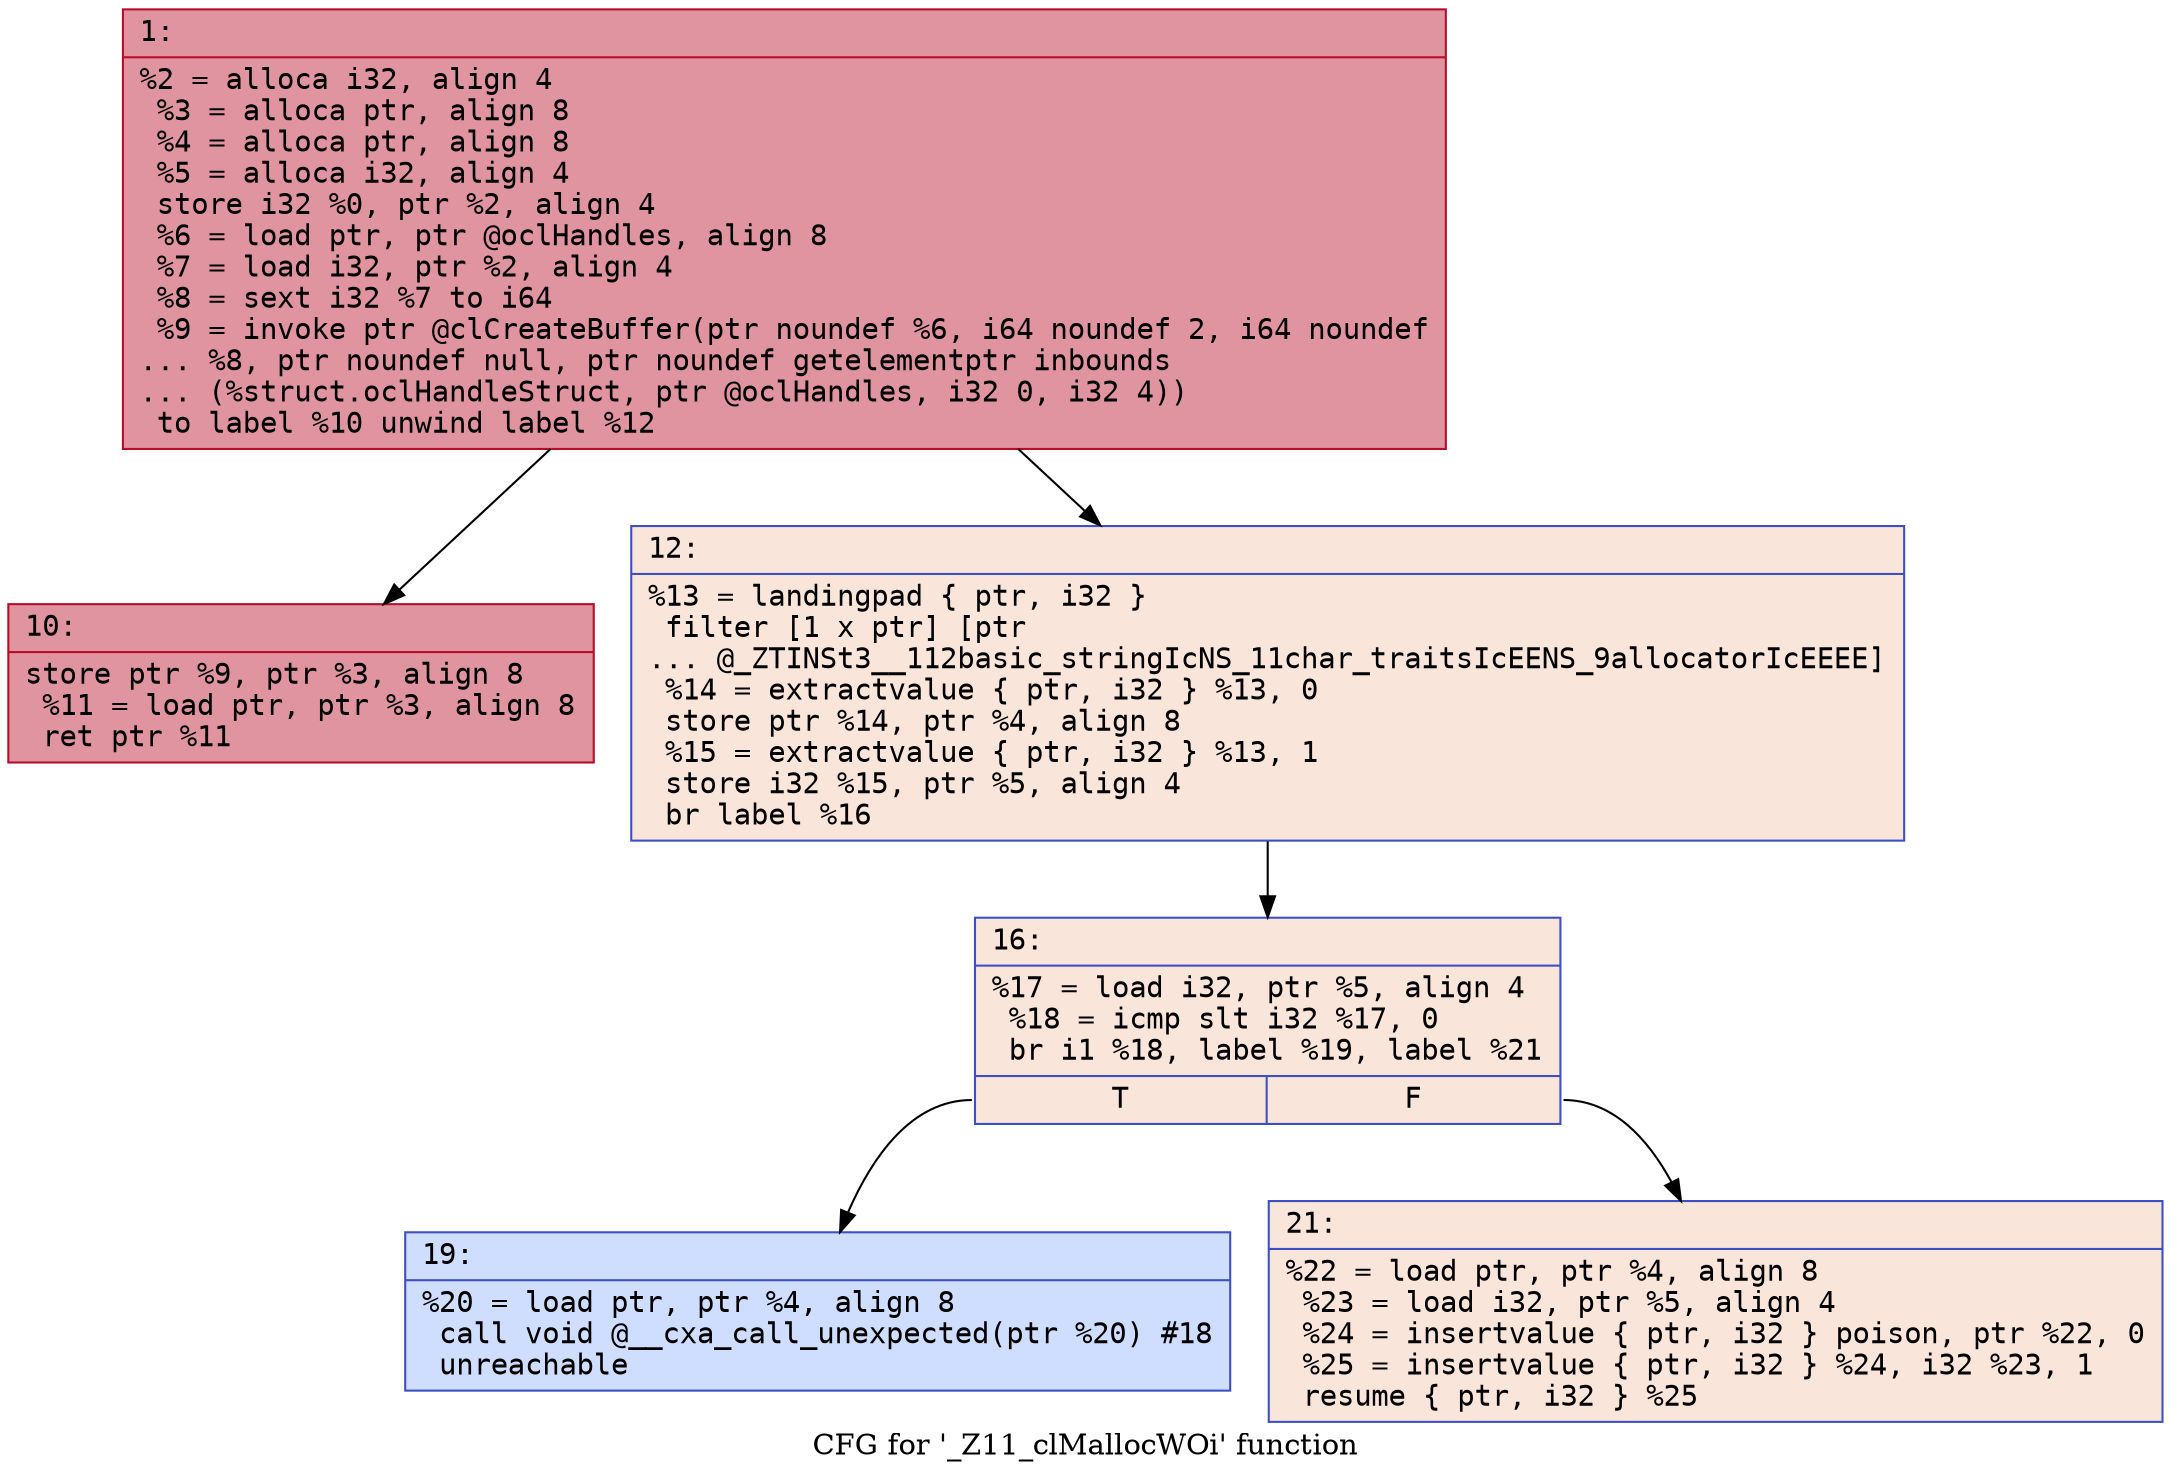 digraph "CFG for '_Z11_clMallocWOi' function" {
	label="CFG for '_Z11_clMallocWOi' function";

	Node0x6000005cf070 [shape=record,color="#b70d28ff", style=filled, fillcolor="#b70d2870" fontname="Courier",label="{1:\l|  %2 = alloca i32, align 4\l  %3 = alloca ptr, align 8\l  %4 = alloca ptr, align 8\l  %5 = alloca i32, align 4\l  store i32 %0, ptr %2, align 4\l  %6 = load ptr, ptr @oclHandles, align 8\l  %7 = load i32, ptr %2, align 4\l  %8 = sext i32 %7 to i64\l  %9 = invoke ptr @clCreateBuffer(ptr noundef %6, i64 noundef 2, i64 noundef\l... %8, ptr noundef null, ptr noundef getelementptr inbounds\l... (%struct.oclHandleStruct, ptr @oclHandles, i32 0, i32 4))\l          to label %10 unwind label %12\l}"];
	Node0x6000005cf070 -> Node0x6000005cf0c0[tooltip="1 -> 10\nProbability 100.00%" ];
	Node0x6000005cf070 -> Node0x6000005cf110[tooltip="1 -> 12\nProbability 0.00%" ];
	Node0x6000005cf0c0 [shape=record,color="#b70d28ff", style=filled, fillcolor="#b70d2870" fontname="Courier",label="{10:\l|  store ptr %9, ptr %3, align 8\l  %11 = load ptr, ptr %3, align 8\l  ret ptr %11\l}"];
	Node0x6000005cf110 [shape=record,color="#3d50c3ff", style=filled, fillcolor="#f4c5ad70" fontname="Courier",label="{12:\l|  %13 = landingpad \{ ptr, i32 \}\l          filter [1 x ptr] [ptr\l... @_ZTINSt3__112basic_stringIcNS_11char_traitsIcEENS_9allocatorIcEEEE]\l  %14 = extractvalue \{ ptr, i32 \} %13, 0\l  store ptr %14, ptr %4, align 8\l  %15 = extractvalue \{ ptr, i32 \} %13, 1\l  store i32 %15, ptr %5, align 4\l  br label %16\l}"];
	Node0x6000005cf110 -> Node0x6000005cf160[tooltip="12 -> 16\nProbability 100.00%" ];
	Node0x6000005cf160 [shape=record,color="#3d50c3ff", style=filled, fillcolor="#f4c5ad70" fontname="Courier",label="{16:\l|  %17 = load i32, ptr %5, align 4\l  %18 = icmp slt i32 %17, 0\l  br i1 %18, label %19, label %21\l|{<s0>T|<s1>F}}"];
	Node0x6000005cf160:s0 -> Node0x6000005cf1b0[tooltip="16 -> 19\nProbability 0.00%" ];
	Node0x6000005cf160:s1 -> Node0x6000005cf200[tooltip="16 -> 21\nProbability 100.00%" ];
	Node0x6000005cf1b0 [shape=record,color="#3d50c3ff", style=filled, fillcolor="#93b5fe70" fontname="Courier",label="{19:\l|  %20 = load ptr, ptr %4, align 8\l  call void @__cxa_call_unexpected(ptr %20) #18\l  unreachable\l}"];
	Node0x6000005cf200 [shape=record,color="#3d50c3ff", style=filled, fillcolor="#f4c5ad70" fontname="Courier",label="{21:\l|  %22 = load ptr, ptr %4, align 8\l  %23 = load i32, ptr %5, align 4\l  %24 = insertvalue \{ ptr, i32 \} poison, ptr %22, 0\l  %25 = insertvalue \{ ptr, i32 \} %24, i32 %23, 1\l  resume \{ ptr, i32 \} %25\l}"];
}
